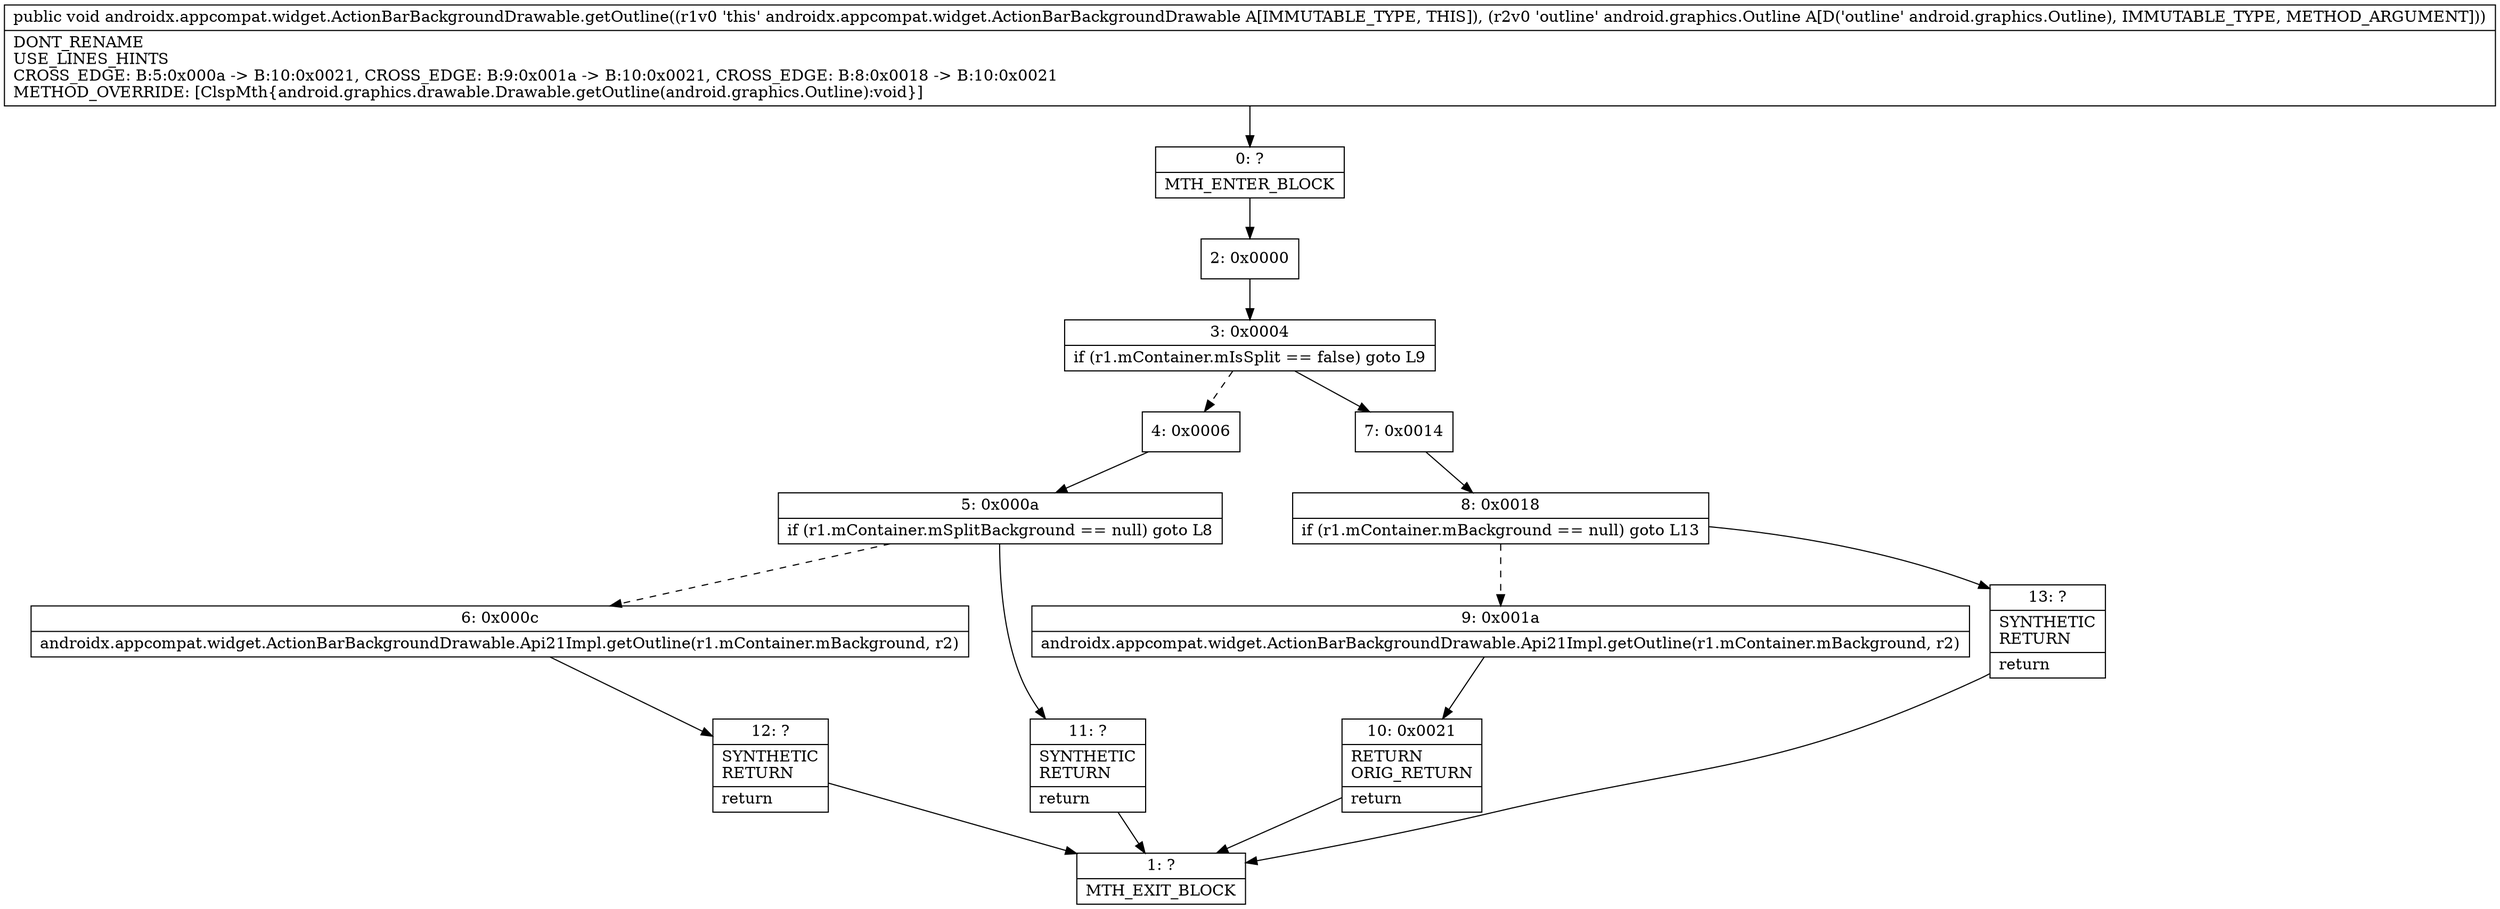 digraph "CFG forandroidx.appcompat.widget.ActionBarBackgroundDrawable.getOutline(Landroid\/graphics\/Outline;)V" {
Node_0 [shape=record,label="{0\:\ ?|MTH_ENTER_BLOCK\l}"];
Node_2 [shape=record,label="{2\:\ 0x0000}"];
Node_3 [shape=record,label="{3\:\ 0x0004|if (r1.mContainer.mIsSplit == false) goto L9\l}"];
Node_4 [shape=record,label="{4\:\ 0x0006}"];
Node_5 [shape=record,label="{5\:\ 0x000a|if (r1.mContainer.mSplitBackground == null) goto L8\l}"];
Node_6 [shape=record,label="{6\:\ 0x000c|androidx.appcompat.widget.ActionBarBackgroundDrawable.Api21Impl.getOutline(r1.mContainer.mBackground, r2)\l}"];
Node_12 [shape=record,label="{12\:\ ?|SYNTHETIC\lRETURN\l|return\l}"];
Node_1 [shape=record,label="{1\:\ ?|MTH_EXIT_BLOCK\l}"];
Node_11 [shape=record,label="{11\:\ ?|SYNTHETIC\lRETURN\l|return\l}"];
Node_7 [shape=record,label="{7\:\ 0x0014}"];
Node_8 [shape=record,label="{8\:\ 0x0018|if (r1.mContainer.mBackground == null) goto L13\l}"];
Node_9 [shape=record,label="{9\:\ 0x001a|androidx.appcompat.widget.ActionBarBackgroundDrawable.Api21Impl.getOutline(r1.mContainer.mBackground, r2)\l}"];
Node_10 [shape=record,label="{10\:\ 0x0021|RETURN\lORIG_RETURN\l|return\l}"];
Node_13 [shape=record,label="{13\:\ ?|SYNTHETIC\lRETURN\l|return\l}"];
MethodNode[shape=record,label="{public void androidx.appcompat.widget.ActionBarBackgroundDrawable.getOutline((r1v0 'this' androidx.appcompat.widget.ActionBarBackgroundDrawable A[IMMUTABLE_TYPE, THIS]), (r2v0 'outline' android.graphics.Outline A[D('outline' android.graphics.Outline), IMMUTABLE_TYPE, METHOD_ARGUMENT]))  | DONT_RENAME\lUSE_LINES_HINTS\lCROSS_EDGE: B:5:0x000a \-\> B:10:0x0021, CROSS_EDGE: B:9:0x001a \-\> B:10:0x0021, CROSS_EDGE: B:8:0x0018 \-\> B:10:0x0021\lMETHOD_OVERRIDE: [ClspMth\{android.graphics.drawable.Drawable.getOutline(android.graphics.Outline):void\}]\l}"];
MethodNode -> Node_0;Node_0 -> Node_2;
Node_2 -> Node_3;
Node_3 -> Node_4[style=dashed];
Node_3 -> Node_7;
Node_4 -> Node_5;
Node_5 -> Node_6[style=dashed];
Node_5 -> Node_11;
Node_6 -> Node_12;
Node_12 -> Node_1;
Node_11 -> Node_1;
Node_7 -> Node_8;
Node_8 -> Node_9[style=dashed];
Node_8 -> Node_13;
Node_9 -> Node_10;
Node_10 -> Node_1;
Node_13 -> Node_1;
}

